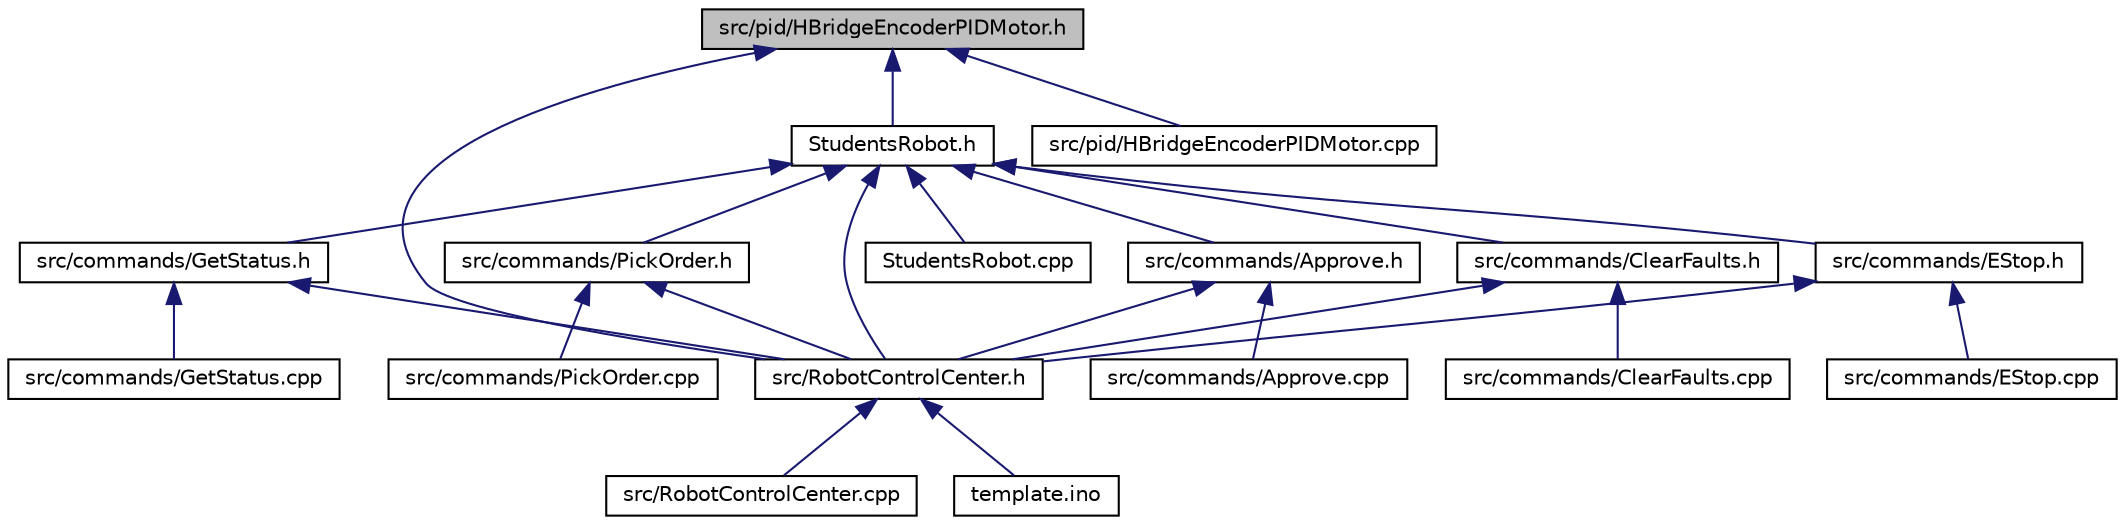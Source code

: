 digraph "src/pid/HBridgeEncoderPIDMotor.h"
{
  edge [fontname="Helvetica",fontsize="10",labelfontname="Helvetica",labelfontsize="10"];
  node [fontname="Helvetica",fontsize="10",shape=record];
  Node7 [label="src/pid/HBridgeEncoderPIDMotor.h",height=0.2,width=0.4,color="black", fillcolor="grey75", style="filled", fontcolor="black"];
  Node7 -> Node8 [dir="back",color="midnightblue",fontsize="10",style="solid",fontname="Helvetica"];
  Node8 [label="StudentsRobot.h",height=0.2,width=0.4,color="black", fillcolor="white", style="filled",URL="$StudentsRobot_8h.html"];
  Node8 -> Node9 [dir="back",color="midnightblue",fontsize="10",style="solid",fontname="Helvetica"];
  Node9 [label="src/commands/Approve.h",height=0.2,width=0.4,color="black", fillcolor="white", style="filled",URL="$Approve_8h.html"];
  Node9 -> Node10 [dir="back",color="midnightblue",fontsize="10",style="solid",fontname="Helvetica"];
  Node10 [label="src/commands/Approve.cpp",height=0.2,width=0.4,color="black", fillcolor="white", style="filled",URL="$Approve_8cpp.html"];
  Node9 -> Node11 [dir="back",color="midnightblue",fontsize="10",style="solid",fontname="Helvetica"];
  Node11 [label="src/RobotControlCenter.h",height=0.2,width=0.4,color="black", fillcolor="white", style="filled",URL="$RobotControlCenter_8h.html"];
  Node11 -> Node12 [dir="back",color="midnightblue",fontsize="10",style="solid",fontname="Helvetica"];
  Node12 [label="src/RobotControlCenter.cpp",height=0.2,width=0.4,color="black", fillcolor="white", style="filled",URL="$RobotControlCenter_8cpp.html"];
  Node11 -> Node13 [dir="back",color="midnightblue",fontsize="10",style="solid",fontname="Helvetica"];
  Node13 [label="template.ino",height=0.2,width=0.4,color="black", fillcolor="white", style="filled",URL="$template_8ino.html"];
  Node8 -> Node14 [dir="back",color="midnightblue",fontsize="10",style="solid",fontname="Helvetica"];
  Node14 [label="src/commands/ClearFaults.h",height=0.2,width=0.4,color="black", fillcolor="white", style="filled",URL="$ClearFaults_8h.html"];
  Node14 -> Node15 [dir="back",color="midnightblue",fontsize="10",style="solid",fontname="Helvetica"];
  Node15 [label="src/commands/ClearFaults.cpp",height=0.2,width=0.4,color="black", fillcolor="white", style="filled",URL="$ClearFaults_8cpp.html"];
  Node14 -> Node11 [dir="back",color="midnightblue",fontsize="10",style="solid",fontname="Helvetica"];
  Node8 -> Node16 [dir="back",color="midnightblue",fontsize="10",style="solid",fontname="Helvetica"];
  Node16 [label="src/commands/EStop.h",height=0.2,width=0.4,color="black", fillcolor="white", style="filled",URL="$EStop_8h.html"];
  Node16 -> Node17 [dir="back",color="midnightblue",fontsize="10",style="solid",fontname="Helvetica"];
  Node17 [label="src/commands/EStop.cpp",height=0.2,width=0.4,color="black", fillcolor="white", style="filled",URL="$EStop_8cpp.html"];
  Node16 -> Node11 [dir="back",color="midnightblue",fontsize="10",style="solid",fontname="Helvetica"];
  Node8 -> Node18 [dir="back",color="midnightblue",fontsize="10",style="solid",fontname="Helvetica"];
  Node18 [label="src/commands/GetStatus.h",height=0.2,width=0.4,color="black", fillcolor="white", style="filled",URL="$GetStatus_8h.html"];
  Node18 -> Node19 [dir="back",color="midnightblue",fontsize="10",style="solid",fontname="Helvetica"];
  Node19 [label="src/commands/GetStatus.cpp",height=0.2,width=0.4,color="black", fillcolor="white", style="filled",URL="$GetStatus_8cpp.html"];
  Node18 -> Node11 [dir="back",color="midnightblue",fontsize="10",style="solid",fontname="Helvetica"];
  Node8 -> Node20 [dir="back",color="midnightblue",fontsize="10",style="solid",fontname="Helvetica"];
  Node20 [label="src/commands/PickOrder.h",height=0.2,width=0.4,color="black", fillcolor="white", style="filled",URL="$PickOrder_8h.html"];
  Node20 -> Node21 [dir="back",color="midnightblue",fontsize="10",style="solid",fontname="Helvetica"];
  Node21 [label="src/commands/PickOrder.cpp",height=0.2,width=0.4,color="black", fillcolor="white", style="filled",URL="$PickOrder_8cpp.html"];
  Node20 -> Node11 [dir="back",color="midnightblue",fontsize="10",style="solid",fontname="Helvetica"];
  Node8 -> Node11 [dir="back",color="midnightblue",fontsize="10",style="solid",fontname="Helvetica"];
  Node8 -> Node22 [dir="back",color="midnightblue",fontsize="10",style="solid",fontname="Helvetica"];
  Node22 [label="StudentsRobot.cpp",height=0.2,width=0.4,color="black", fillcolor="white", style="filled",URL="$StudentsRobot_8cpp.html"];
  Node7 -> Node23 [dir="back",color="midnightblue",fontsize="10",style="solid",fontname="Helvetica"];
  Node23 [label="src/pid/HBridgeEncoderPIDMotor.cpp",height=0.2,width=0.4,color="black", fillcolor="white", style="filled",URL="$HBridgeEncoderPIDMotor_8cpp.html"];
  Node7 -> Node11 [dir="back",color="midnightblue",fontsize="10",style="solid",fontname="Helvetica"];
}
